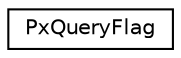 digraph "Graphical Class Hierarchy"
{
  edge [fontname="Helvetica",fontsize="10",labelfontname="Helvetica",labelfontsize="10"];
  node [fontname="Helvetica",fontsize="10",shape=record];
  rankdir="LR";
  Node0 [label="PxQueryFlag",height=0.2,width=0.4,color="black", fillcolor="white", style="filled",URL="$structPxQueryFlag.html",tooltip="Filtering flags for scene queries. "];
}

